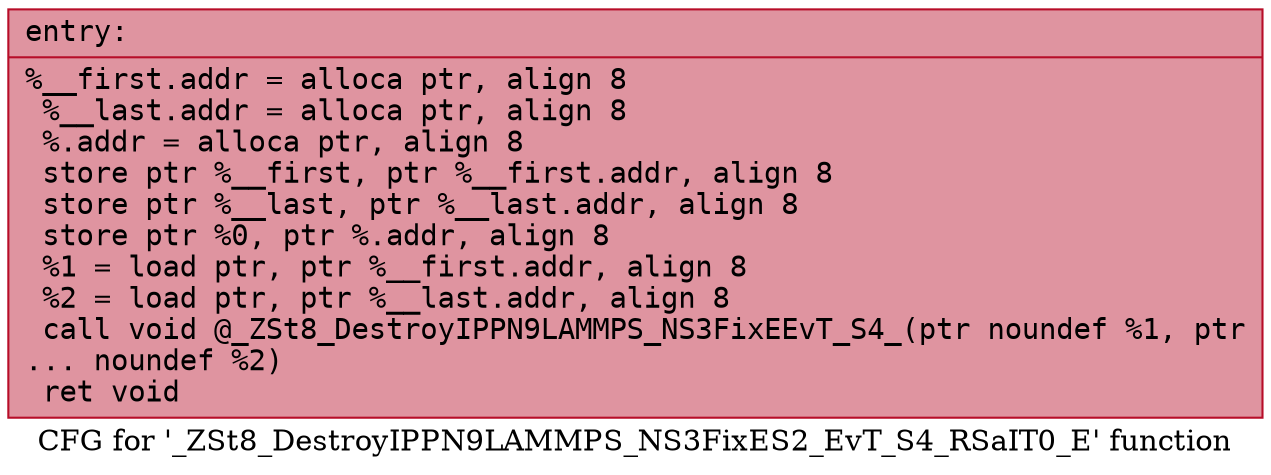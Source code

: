 digraph "CFG for '_ZSt8_DestroyIPPN9LAMMPS_NS3FixES2_EvT_S4_RSaIT0_E' function" {
	label="CFG for '_ZSt8_DestroyIPPN9LAMMPS_NS3FixES2_EvT_S4_RSaIT0_E' function";

	Node0x556bfed60c70 [shape=record,color="#b70d28ff", style=filled, fillcolor="#b70d2870" fontname="Courier",label="{entry:\l|  %__first.addr = alloca ptr, align 8\l  %__last.addr = alloca ptr, align 8\l  %.addr = alloca ptr, align 8\l  store ptr %__first, ptr %__first.addr, align 8\l  store ptr %__last, ptr %__last.addr, align 8\l  store ptr %0, ptr %.addr, align 8\l  %1 = load ptr, ptr %__first.addr, align 8\l  %2 = load ptr, ptr %__last.addr, align 8\l  call void @_ZSt8_DestroyIPPN9LAMMPS_NS3FixEEvT_S4_(ptr noundef %1, ptr\l... noundef %2)\l  ret void\l}"];
}
